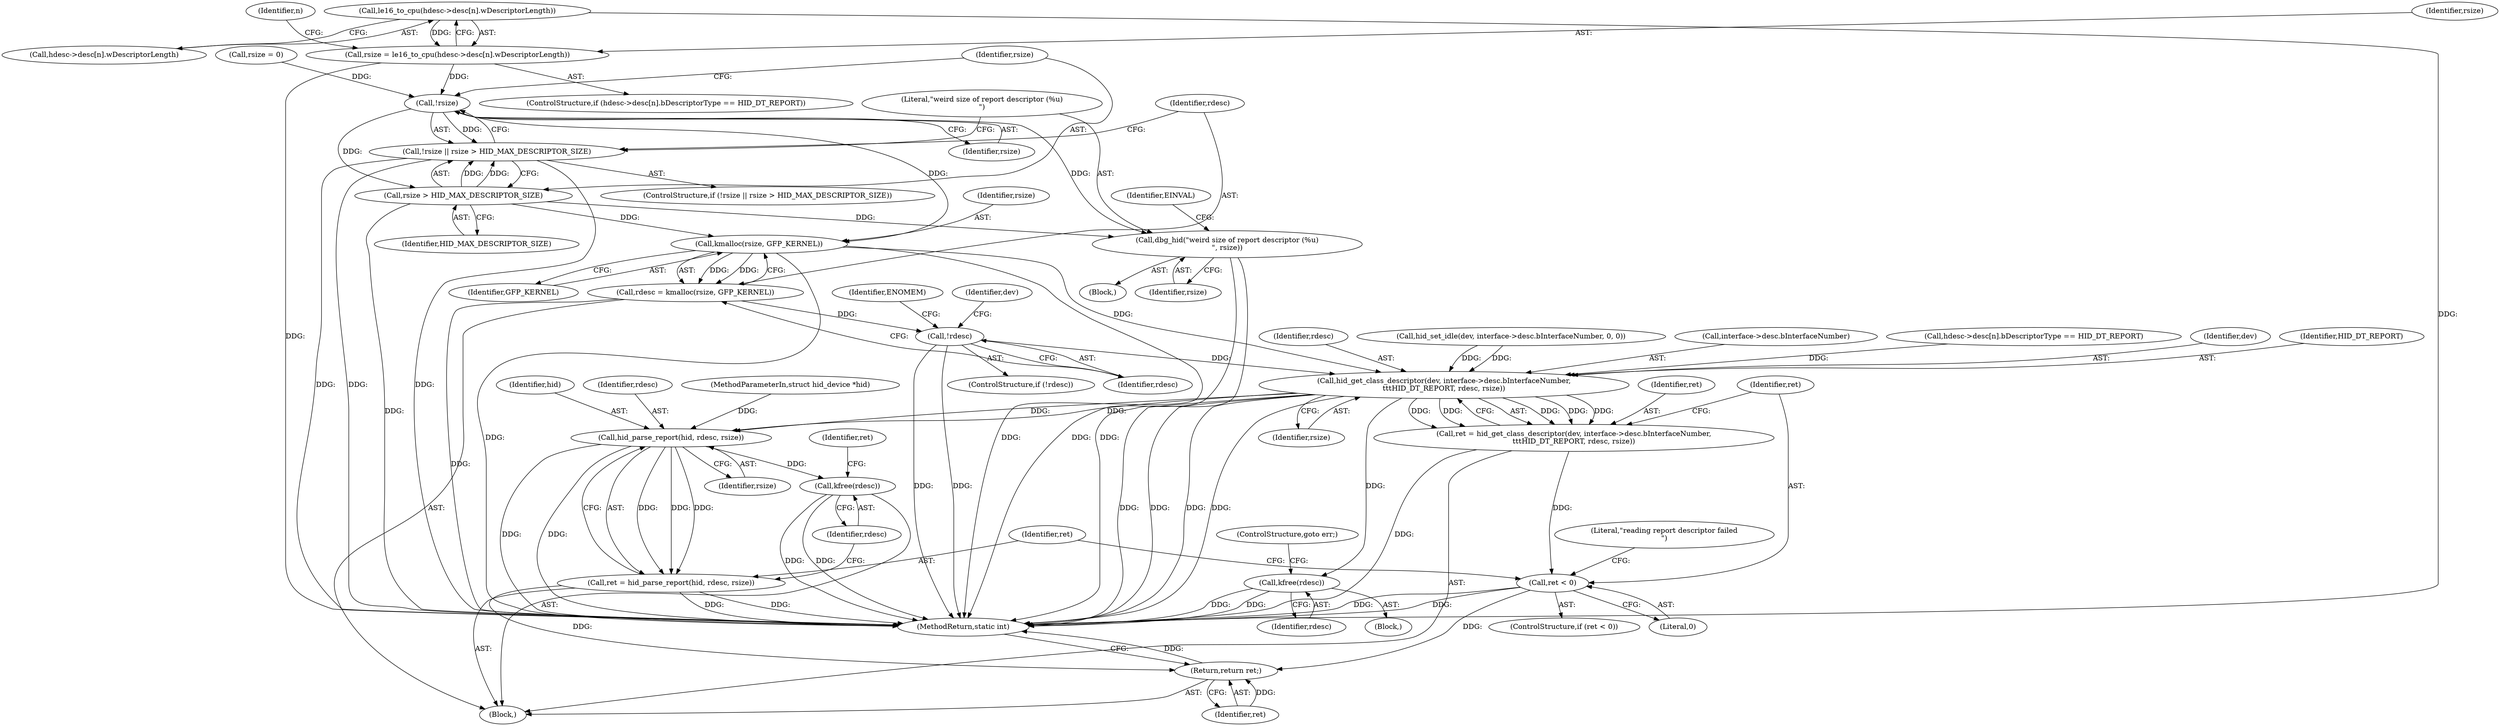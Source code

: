 digraph "0_linux_f043bfc98c193c284e2cd768fefabe18ac2fed9b@array" {
"1000281" [label="(Call,le16_to_cpu(hdesc->desc[n].wDescriptorLength))"];
"1000279" [label="(Call,rsize = le16_to_cpu(hdesc->desc[n].wDescriptorLength))"];
"1000291" [label="(Call,!rsize)"];
"1000290" [label="(Call,!rsize || rsize > HID_MAX_DESCRIPTOR_SIZE)"];
"1000293" [label="(Call,rsize > HID_MAX_DESCRIPTOR_SIZE)"];
"1000297" [label="(Call,dbg_hid(\"weird size of report descriptor (%u)\n\", rsize))"];
"1000305" [label="(Call,kmalloc(rsize, GFP_KERNEL))"];
"1000303" [label="(Call,rdesc = kmalloc(rsize, GFP_KERNEL))"];
"1000309" [label="(Call,!rdesc)"];
"1000325" [label="(Call,hid_get_class_descriptor(dev, interface->desc.bInterfaceNumber,\n\t\t\tHID_DT_REPORT, rdesc, rsize))"];
"1000323" [label="(Call,ret = hid_get_class_descriptor(dev, interface->desc.bInterfaceNumber,\n\t\t\tHID_DT_REPORT, rdesc, rsize))"];
"1000336" [label="(Call,ret < 0)"];
"1000367" [label="(Return,return ret;)"];
"1000342" [label="(Call,kfree(rdesc))"];
"1000347" [label="(Call,hid_parse_report(hid, rdesc, rsize))"];
"1000345" [label="(Call,ret = hid_parse_report(hid, rdesc, rsize))"];
"1000351" [label="(Call,kfree(rdesc))"];
"1000282" [label="(Call,hdesc->desc[n].wDescriptorLength)"];
"1000268" [label="(Identifier,n)"];
"1000306" [label="(Identifier,rsize)"];
"1000368" [label="(Identifier,ret)"];
"1000269" [label="(ControlStructure,if (hdesc->desc[n].bDescriptorType == HID_DT_REPORT))"];
"1000336" [label="(Call,ret < 0)"];
"1000333" [label="(Identifier,rdesc)"];
"1000280" [label="(Identifier,rsize)"];
"1000315" [label="(Identifier,dev)"];
"1000309" [label="(Call,!rdesc)"];
"1000351" [label="(Call,kfree(rdesc))"];
"1000369" [label="(MethodReturn,static int)"];
"1000325" [label="(Call,hid_get_class_descriptor(dev, interface->desc.bInterfaceNumber,\n\t\t\tHID_DT_REPORT, rdesc, rsize))"];
"1000296" [label="(Block,)"];
"1000294" [label="(Identifier,rsize)"];
"1000302" [label="(Identifier,EINVAL)"];
"1000345" [label="(Call,ret = hid_parse_report(hid, rdesc, rsize))"];
"1000293" [label="(Call,rsize > HID_MAX_DESCRIPTOR_SIZE)"];
"1000342" [label="(Call,kfree(rdesc))"];
"1000327" [label="(Call,interface->desc.bInterfaceNumber)"];
"1000298" [label="(Literal,\"weird size of report descriptor (%u)\n\")"];
"1000346" [label="(Identifier,ret)"];
"1000367" [label="(Return,return ret;)"];
"1000307" [label="(Identifier,GFP_KERNEL)"];
"1000270" [label="(Call,hdesc->desc[n].bDescriptorType == HID_DT_REPORT)"];
"1000323" [label="(Call,ret = hid_get_class_descriptor(dev, interface->desc.bInterfaceNumber,\n\t\t\tHID_DT_REPORT, rdesc, rsize))"];
"1000354" [label="(Identifier,ret)"];
"1000299" [label="(Identifier,rsize)"];
"1000313" [label="(Identifier,ENOMEM)"];
"1000308" [label="(ControlStructure,if (!rdesc))"];
"1000324" [label="(Identifier,ret)"];
"1000348" [label="(Identifier,hid)"];
"1000334" [label="(Identifier,rsize)"];
"1000281" [label="(Call,le16_to_cpu(hdesc->desc[n].wDescriptorLength))"];
"1000305" [label="(Call,kmalloc(rsize, GFP_KERNEL))"];
"1000295" [label="(Identifier,HID_MAX_DESCRIPTOR_SIZE)"];
"1000337" [label="(Identifier,ret)"];
"1000335" [label="(ControlStructure,if (ret < 0))"];
"1000290" [label="(Call,!rsize || rsize > HID_MAX_DESCRIPTOR_SIZE)"];
"1000289" [label="(ControlStructure,if (!rsize || rsize > HID_MAX_DESCRIPTOR_SIZE))"];
"1000326" [label="(Identifier,dev)"];
"1000352" [label="(Identifier,rdesc)"];
"1000292" [label="(Identifier,rsize)"];
"1000291" [label="(Call,!rsize)"];
"1000341" [label="(Literal,\"reading report descriptor failed\n\")"];
"1000310" [label="(Identifier,rdesc)"];
"1000332" [label="(Identifier,HID_DT_REPORT)"];
"1000343" [label="(Identifier,rdesc)"];
"1000303" [label="(Call,rdesc = kmalloc(rsize, GFP_KERNEL))"];
"1000304" [label="(Identifier,rdesc)"];
"1000350" [label="(Identifier,rsize)"];
"1000338" [label="(Literal,0)"];
"1000347" [label="(Call,hid_parse_report(hid, rdesc, rsize))"];
"1000349" [label="(Identifier,rdesc)"];
"1000103" [label="(Block,)"];
"1000130" [label="(Call,rsize = 0)"];
"1000297" [label="(Call,dbg_hid(\"weird size of report descriptor (%u)\n\", rsize))"];
"1000279" [label="(Call,rsize = le16_to_cpu(hdesc->desc[n].wDescriptorLength))"];
"1000102" [label="(MethodParameterIn,struct hid_device *hid)"];
"1000314" [label="(Call,hid_set_idle(dev, interface->desc.bInterfaceNumber, 0, 0))"];
"1000344" [label="(ControlStructure,goto err;)"];
"1000339" [label="(Block,)"];
"1000281" -> "1000279"  [label="AST: "];
"1000281" -> "1000282"  [label="CFG: "];
"1000282" -> "1000281"  [label="AST: "];
"1000279" -> "1000281"  [label="CFG: "];
"1000281" -> "1000369"  [label="DDG: "];
"1000281" -> "1000279"  [label="DDG: "];
"1000279" -> "1000269"  [label="AST: "];
"1000280" -> "1000279"  [label="AST: "];
"1000268" -> "1000279"  [label="CFG: "];
"1000279" -> "1000369"  [label="DDG: "];
"1000279" -> "1000291"  [label="DDG: "];
"1000291" -> "1000290"  [label="AST: "];
"1000291" -> "1000292"  [label="CFG: "];
"1000292" -> "1000291"  [label="AST: "];
"1000294" -> "1000291"  [label="CFG: "];
"1000290" -> "1000291"  [label="CFG: "];
"1000291" -> "1000290"  [label="DDG: "];
"1000130" -> "1000291"  [label="DDG: "];
"1000291" -> "1000293"  [label="DDG: "];
"1000291" -> "1000297"  [label="DDG: "];
"1000291" -> "1000305"  [label="DDG: "];
"1000290" -> "1000289"  [label="AST: "];
"1000290" -> "1000293"  [label="CFG: "];
"1000293" -> "1000290"  [label="AST: "];
"1000298" -> "1000290"  [label="CFG: "];
"1000304" -> "1000290"  [label="CFG: "];
"1000290" -> "1000369"  [label="DDG: "];
"1000290" -> "1000369"  [label="DDG: "];
"1000290" -> "1000369"  [label="DDG: "];
"1000293" -> "1000290"  [label="DDG: "];
"1000293" -> "1000290"  [label="DDG: "];
"1000293" -> "1000295"  [label="CFG: "];
"1000294" -> "1000293"  [label="AST: "];
"1000295" -> "1000293"  [label="AST: "];
"1000293" -> "1000369"  [label="DDG: "];
"1000293" -> "1000297"  [label="DDG: "];
"1000293" -> "1000305"  [label="DDG: "];
"1000297" -> "1000296"  [label="AST: "];
"1000297" -> "1000299"  [label="CFG: "];
"1000298" -> "1000297"  [label="AST: "];
"1000299" -> "1000297"  [label="AST: "];
"1000302" -> "1000297"  [label="CFG: "];
"1000297" -> "1000369"  [label="DDG: "];
"1000297" -> "1000369"  [label="DDG: "];
"1000305" -> "1000303"  [label="AST: "];
"1000305" -> "1000307"  [label="CFG: "];
"1000306" -> "1000305"  [label="AST: "];
"1000307" -> "1000305"  [label="AST: "];
"1000303" -> "1000305"  [label="CFG: "];
"1000305" -> "1000369"  [label="DDG: "];
"1000305" -> "1000369"  [label="DDG: "];
"1000305" -> "1000303"  [label="DDG: "];
"1000305" -> "1000303"  [label="DDG: "];
"1000305" -> "1000325"  [label="DDG: "];
"1000303" -> "1000103"  [label="AST: "];
"1000304" -> "1000303"  [label="AST: "];
"1000310" -> "1000303"  [label="CFG: "];
"1000303" -> "1000369"  [label="DDG: "];
"1000303" -> "1000309"  [label="DDG: "];
"1000309" -> "1000308"  [label="AST: "];
"1000309" -> "1000310"  [label="CFG: "];
"1000310" -> "1000309"  [label="AST: "];
"1000313" -> "1000309"  [label="CFG: "];
"1000315" -> "1000309"  [label="CFG: "];
"1000309" -> "1000369"  [label="DDG: "];
"1000309" -> "1000369"  [label="DDG: "];
"1000309" -> "1000325"  [label="DDG: "];
"1000325" -> "1000323"  [label="AST: "];
"1000325" -> "1000334"  [label="CFG: "];
"1000326" -> "1000325"  [label="AST: "];
"1000327" -> "1000325"  [label="AST: "];
"1000332" -> "1000325"  [label="AST: "];
"1000333" -> "1000325"  [label="AST: "];
"1000334" -> "1000325"  [label="AST: "];
"1000323" -> "1000325"  [label="CFG: "];
"1000325" -> "1000369"  [label="DDG: "];
"1000325" -> "1000369"  [label="DDG: "];
"1000325" -> "1000369"  [label="DDG: "];
"1000325" -> "1000369"  [label="DDG: "];
"1000325" -> "1000323"  [label="DDG: "];
"1000325" -> "1000323"  [label="DDG: "];
"1000325" -> "1000323"  [label="DDG: "];
"1000325" -> "1000323"  [label="DDG: "];
"1000325" -> "1000323"  [label="DDG: "];
"1000314" -> "1000325"  [label="DDG: "];
"1000314" -> "1000325"  [label="DDG: "];
"1000270" -> "1000325"  [label="DDG: "];
"1000325" -> "1000342"  [label="DDG: "];
"1000325" -> "1000347"  [label="DDG: "];
"1000325" -> "1000347"  [label="DDG: "];
"1000323" -> "1000103"  [label="AST: "];
"1000324" -> "1000323"  [label="AST: "];
"1000337" -> "1000323"  [label="CFG: "];
"1000323" -> "1000369"  [label="DDG: "];
"1000323" -> "1000336"  [label="DDG: "];
"1000336" -> "1000335"  [label="AST: "];
"1000336" -> "1000338"  [label="CFG: "];
"1000337" -> "1000336"  [label="AST: "];
"1000338" -> "1000336"  [label="AST: "];
"1000341" -> "1000336"  [label="CFG: "];
"1000346" -> "1000336"  [label="CFG: "];
"1000336" -> "1000369"  [label="DDG: "];
"1000336" -> "1000369"  [label="DDG: "];
"1000336" -> "1000367"  [label="DDG: "];
"1000367" -> "1000103"  [label="AST: "];
"1000367" -> "1000368"  [label="CFG: "];
"1000368" -> "1000367"  [label="AST: "];
"1000369" -> "1000367"  [label="CFG: "];
"1000367" -> "1000369"  [label="DDG: "];
"1000368" -> "1000367"  [label="DDG: "];
"1000345" -> "1000367"  [label="DDG: "];
"1000342" -> "1000339"  [label="AST: "];
"1000342" -> "1000343"  [label="CFG: "];
"1000343" -> "1000342"  [label="AST: "];
"1000344" -> "1000342"  [label="CFG: "];
"1000342" -> "1000369"  [label="DDG: "];
"1000342" -> "1000369"  [label="DDG: "];
"1000347" -> "1000345"  [label="AST: "];
"1000347" -> "1000350"  [label="CFG: "];
"1000348" -> "1000347"  [label="AST: "];
"1000349" -> "1000347"  [label="AST: "];
"1000350" -> "1000347"  [label="AST: "];
"1000345" -> "1000347"  [label="CFG: "];
"1000347" -> "1000369"  [label="DDG: "];
"1000347" -> "1000369"  [label="DDG: "];
"1000347" -> "1000345"  [label="DDG: "];
"1000347" -> "1000345"  [label="DDG: "];
"1000347" -> "1000345"  [label="DDG: "];
"1000102" -> "1000347"  [label="DDG: "];
"1000347" -> "1000351"  [label="DDG: "];
"1000345" -> "1000103"  [label="AST: "];
"1000346" -> "1000345"  [label="AST: "];
"1000352" -> "1000345"  [label="CFG: "];
"1000345" -> "1000369"  [label="DDG: "];
"1000345" -> "1000369"  [label="DDG: "];
"1000351" -> "1000103"  [label="AST: "];
"1000351" -> "1000352"  [label="CFG: "];
"1000352" -> "1000351"  [label="AST: "];
"1000354" -> "1000351"  [label="CFG: "];
"1000351" -> "1000369"  [label="DDG: "];
"1000351" -> "1000369"  [label="DDG: "];
}
